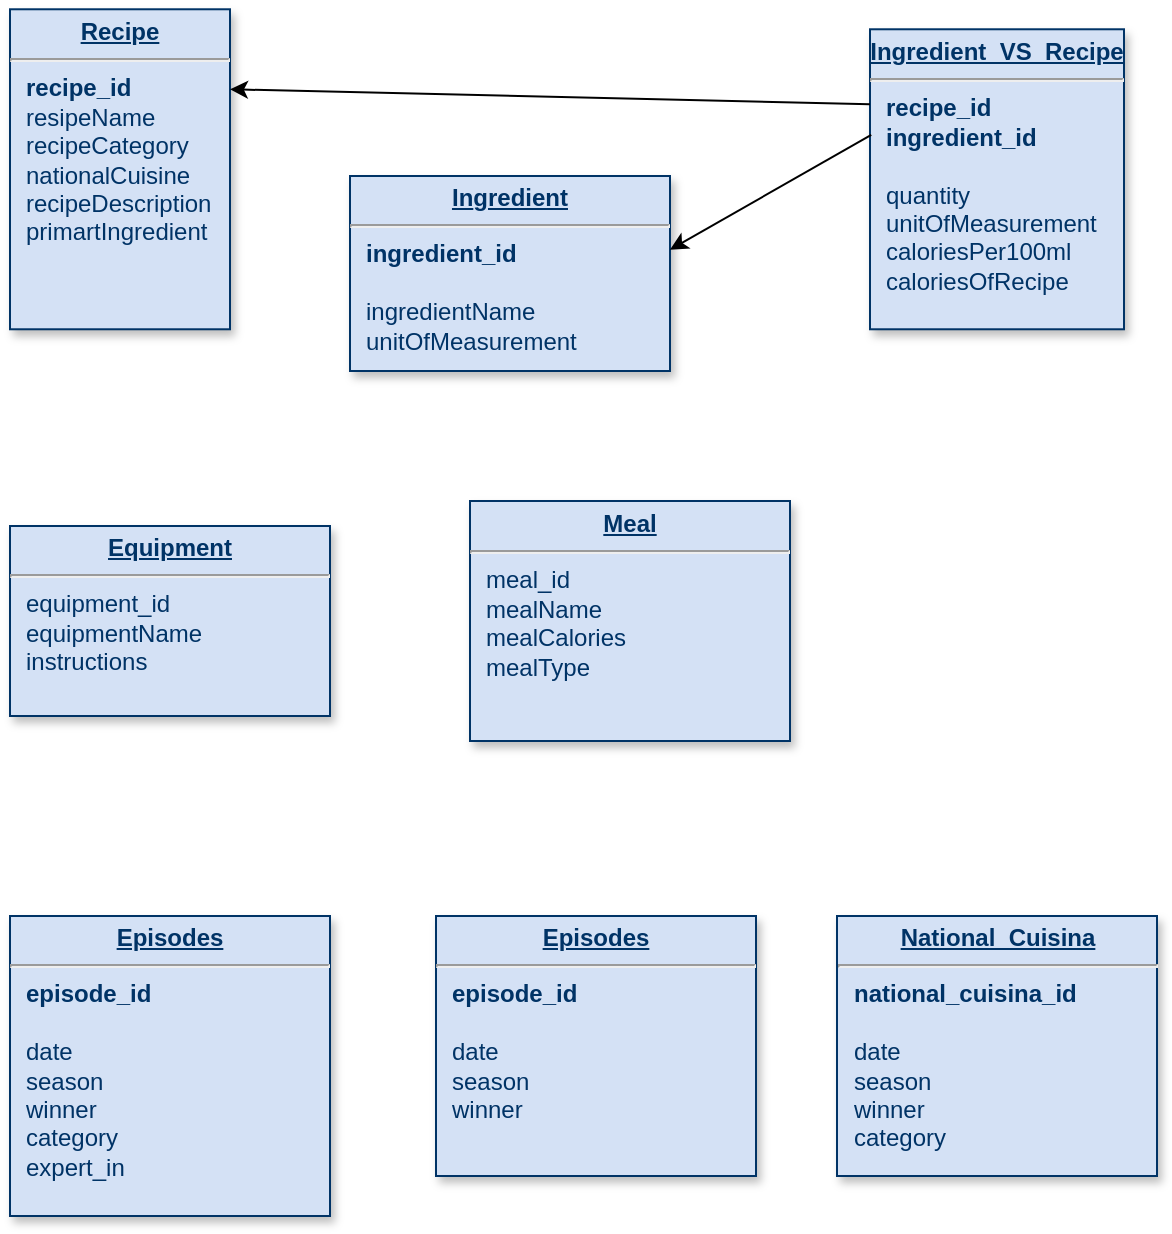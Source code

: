 <mxfile version="24.2.0" type="github">
  <diagram name="Page-1" id="efa7a0a1-bf9b-a30e-e6df-94a7791c09e9">
    <mxGraphModel dx="1207" dy="540" grid="1" gridSize="10" guides="1" tooltips="1" connect="1" arrows="1" fold="1" page="1" pageScale="1" pageWidth="826" pageHeight="1169" background="none" math="0" shadow="0">
      <root>
        <mxCell id="0" />
        <mxCell id="1" parent="0" />
        <mxCell id="19" value="&lt;p style=&quot;margin: 0px; margin-top: 4px; text-align: center; text-decoration: underline;&quot;&gt;&lt;b&gt;Meal&lt;/b&gt;&lt;/p&gt;&lt;hr&gt;&lt;p style=&quot;margin: 0px; margin-left: 8px;&quot;&gt;meal_id&lt;br&gt;mealName&lt;/p&gt;&lt;p style=&quot;margin: 0px; margin-left: 8px;&quot;&gt;mealCalories&lt;/p&gt;&lt;p style=&quot;margin: 0px; margin-left: 8px;&quot;&gt;mealType&lt;/p&gt;" style="verticalAlign=top;align=left;overflow=fill;fontSize=12;fontFamily=Helvetica;html=1;strokeColor=#003366;shadow=1;fillColor=#D4E1F5;fontColor=#003366" parent="1" vertex="1">
          <mxGeometry x="270.0" y="272.5" width="160" height="120" as="geometry" />
        </mxCell>
        <mxCell id="20" value="&lt;p style=&quot;margin: 4px 0px 0px; text-align: center;&quot;&gt;&lt;b style=&quot;text-decoration-line: underline;&quot;&gt;In&lt;/b&gt;&lt;span style=&quot;background-color: initial; text-align: left;&quot;&gt;&lt;b&gt;&lt;u&gt;gredient&lt;/u&gt;&lt;/b&gt;&lt;/span&gt;&lt;/p&gt;&lt;hr&gt;&lt;p style=&quot;margin: 0px; margin-left: 8px;&quot;&gt;&lt;b&gt;ingredient_id&lt;/b&gt;&lt;/p&gt;&lt;p style=&quot;margin: 0px; margin-left: 8px;&quot;&gt;&lt;br&gt;&lt;/p&gt;&lt;p style=&quot;margin: 0px; margin-left: 8px;&quot;&gt;ingredientName&amp;nbsp;&lt;/p&gt;&lt;p style=&quot;margin: 0px; margin-left: 8px;&quot;&gt;unitOfMeasurement&lt;/p&gt;" style="verticalAlign=top;align=left;overflow=fill;fontSize=12;fontFamily=Helvetica;html=1;strokeColor=#003366;shadow=1;fillColor=#D4E1F5;fontColor=#003366" parent="1" vertex="1">
          <mxGeometry x="210" y="110" width="160" height="97.5" as="geometry" />
        </mxCell>
        <mxCell id="21" value="&lt;p style=&quot;margin: 0px; margin-top: 4px; text-align: center; text-decoration: underline;&quot;&gt;&lt;b&gt;Equipment&lt;/b&gt;&lt;/p&gt;&lt;hr&gt;&lt;p style=&quot;margin: 0px; margin-left: 8px;&quot;&gt;equipment_id&lt;/p&gt;&lt;p style=&quot;margin: 0px; margin-left: 8px;&quot;&gt;equipmentName&amp;nbsp;&lt;/p&gt;&lt;p style=&quot;margin: 0px; margin-left: 8px;&quot;&gt;instructions&lt;/p&gt;" style="verticalAlign=top;align=left;overflow=fill;fontSize=12;fontFamily=Helvetica;html=1;strokeColor=#003366;shadow=1;fillColor=#D4E1F5;fontColor=#003366" parent="1" vertex="1">
          <mxGeometry x="40" y="285" width="160" height="95" as="geometry" />
        </mxCell>
        <mxCell id="24" value="&lt;p style=&quot;margin: 0px; margin-top: 4px; text-align: center; text-decoration: underline;&quot;&gt;&lt;b&gt;Ingredient_VS_Recipe&lt;/b&gt;&lt;/p&gt;&lt;hr&gt;&lt;p style=&quot;margin: 0px; margin-left: 8px;&quot;&gt;&lt;b&gt;recipe_id&lt;/b&gt;&lt;/p&gt;&lt;p style=&quot;margin: 0px; margin-left: 8px;&quot;&gt;&lt;b&gt;ingredient_id&lt;/b&gt;&lt;/p&gt;&lt;p style=&quot;margin: 0px; margin-left: 8px;&quot;&gt;&lt;br&gt;&lt;/p&gt;&lt;p style=&quot;margin: 0px; margin-left: 8px;&quot;&gt;quantity&amp;nbsp;&lt;/p&gt;&lt;p style=&quot;margin: 0px; margin-left: 8px;&quot;&gt;unitOfMeasurement&lt;/p&gt;&lt;p style=&quot;margin: 0px; margin-left: 8px;&quot;&gt;caloriesPer100ml&lt;/p&gt;&lt;p style=&quot;margin: 0px; margin-left: 8px;&quot;&gt;caloriesOfRecipe&lt;/p&gt;" style="verticalAlign=top;align=left;overflow=fill;fontSize=12;fontFamily=Helvetica;html=1;strokeColor=#003366;shadow=1;fillColor=#D4E1F5;fontColor=#003366" parent="1" vertex="1">
          <mxGeometry x="470" y="36.64" width="127" height="150" as="geometry" />
        </mxCell>
        <mxCell id="25" value="&lt;p style=&quot;margin: 0px; margin-top: 4px; text-align: center; text-decoration: underline;&quot;&gt;&lt;b&gt;Recipe&lt;/b&gt;&lt;/p&gt;&lt;hr&gt;&lt;p style=&quot;margin: 0px; margin-left: 8px;&quot;&gt;&lt;b&gt;recipe_id&lt;/b&gt;&lt;/p&gt;&lt;p style=&quot;margin: 0px; margin-left: 8px;&quot;&gt;resipeName&lt;/p&gt;&lt;p style=&quot;margin: 0px; margin-left: 8px;&quot;&gt;recipeCategory&lt;/p&gt;&lt;p style=&quot;margin: 0px; margin-left: 8px;&quot;&gt;nationalCuisine&lt;/p&gt;&lt;p style=&quot;margin: 0px; margin-left: 8px;&quot;&gt;recipeDescription&lt;/p&gt;&lt;p style=&quot;margin: 0px; margin-left: 8px;&quot;&gt;primartIngredient&lt;/p&gt;" style="verticalAlign=top;align=left;overflow=fill;fontSize=12;fontFamily=Helvetica;html=1;strokeColor=#003366;shadow=1;fillColor=#D4E1F5;fontColor=#003366" parent="1" vertex="1">
          <mxGeometry x="40" y="26.64" width="110" height="160" as="geometry" />
        </mxCell>
        <mxCell id="wiVbtL2ftH64XFmx5zw3-115" value="" style="endArrow=classic;html=1;rounded=0;exitX=0;exitY=0.25;exitDx=0;exitDy=0;entryX=1;entryY=0.25;entryDx=0;entryDy=0;" edge="1" parent="1" source="24" target="25">
          <mxGeometry width="50" height="50" relative="1" as="geometry">
            <mxPoint x="500" y="220" as="sourcePoint" />
            <mxPoint x="550" y="170" as="targetPoint" />
          </mxGeometry>
        </mxCell>
        <mxCell id="wiVbtL2ftH64XFmx5zw3-116" value="" style="endArrow=classic;html=1;rounded=0;exitX=0.005;exitY=0.352;exitDx=0;exitDy=0;exitPerimeter=0;entryX=1;entryY=0.378;entryDx=0;entryDy=0;entryPerimeter=0;" edge="1" parent="1" source="24" target="20">
          <mxGeometry width="50" height="50" relative="1" as="geometry">
            <mxPoint x="500" y="220" as="sourcePoint" />
            <mxPoint x="360" y="210" as="targetPoint" />
            <Array as="points" />
          </mxGeometry>
        </mxCell>
        <mxCell id="wiVbtL2ftH64XFmx5zw3-118" value="&lt;p style=&quot;margin: 0px; margin-top: 4px; text-align: center; text-decoration: underline;&quot;&gt;&lt;b&gt;Episodes&lt;/b&gt;&lt;/p&gt;&lt;hr&gt;&lt;p style=&quot;margin: 0px; margin-left: 8px;&quot;&gt;&lt;b&gt;episode_id&lt;/b&gt;&lt;/p&gt;&lt;p style=&quot;margin: 0px; margin-left: 8px;&quot;&gt;&lt;br&gt;&lt;/p&gt;&lt;p style=&quot;margin: 0px; margin-left: 8px;&quot;&gt;date&lt;/p&gt;&lt;p style=&quot;margin: 0px; margin-left: 8px;&quot;&gt;season&lt;/p&gt;&lt;p style=&quot;margin: 0px; margin-left: 8px;&quot;&gt;winner&lt;/p&gt;&lt;p style=&quot;margin: 0px; margin-left: 8px;&quot;&gt;category&lt;/p&gt;&lt;p style=&quot;margin: 0px; margin-left: 8px;&quot;&gt;expert_in&lt;/p&gt;&lt;p style=&quot;margin: 0px; margin-left: 8px;&quot;&gt;&lt;br&gt;&lt;/p&gt;" style="verticalAlign=top;align=left;overflow=fill;fontSize=12;fontFamily=Helvetica;html=1;strokeColor=#003366;shadow=1;fillColor=#D4E1F5;fontColor=#003366" vertex="1" parent="1">
          <mxGeometry x="40" y="480" width="160" height="150" as="geometry" />
        </mxCell>
        <mxCell id="wiVbtL2ftH64XFmx5zw3-119" value="&lt;p style=&quot;margin: 0px; margin-top: 4px; text-align: center; text-decoration: underline;&quot;&gt;&lt;b&gt;Episodes&lt;/b&gt;&lt;/p&gt;&lt;hr&gt;&lt;p style=&quot;margin: 0px; margin-left: 8px;&quot;&gt;&lt;b&gt;episode_id&lt;/b&gt;&lt;/p&gt;&lt;p style=&quot;margin: 0px; margin-left: 8px;&quot;&gt;&lt;br&gt;&lt;/p&gt;&lt;p style=&quot;margin: 0px; margin-left: 8px;&quot;&gt;date&lt;/p&gt;&lt;p style=&quot;margin: 0px; margin-left: 8px;&quot;&gt;season&lt;/p&gt;&lt;p style=&quot;margin: 0px; margin-left: 8px;&quot;&gt;winner&lt;/p&gt;&lt;p style=&quot;margin: 0px; margin-left: 8px;&quot;&gt;&lt;br&gt;&lt;/p&gt;" style="verticalAlign=top;align=left;overflow=fill;fontSize=12;fontFamily=Helvetica;html=1;strokeColor=#003366;shadow=1;fillColor=#D4E1F5;fontColor=#003366" vertex="1" parent="1">
          <mxGeometry x="253" y="480" width="160" height="130" as="geometry" />
        </mxCell>
        <mxCell id="wiVbtL2ftH64XFmx5zw3-120" value="&lt;p style=&quot;margin: 0px; margin-top: 4px; text-align: center; text-decoration: underline;&quot;&gt;&lt;b&gt;National_Cuisina&lt;/b&gt;&lt;/p&gt;&lt;hr&gt;&lt;p style=&quot;margin: 0px; margin-left: 8px;&quot;&gt;&lt;b&gt;national_cuisina_id&lt;/b&gt;&lt;/p&gt;&lt;p style=&quot;margin: 0px; margin-left: 8px;&quot;&gt;&lt;br&gt;&lt;/p&gt;&lt;p style=&quot;margin: 0px; margin-left: 8px;&quot;&gt;date&lt;/p&gt;&lt;p style=&quot;margin: 0px; margin-left: 8px;&quot;&gt;season&lt;/p&gt;&lt;p style=&quot;margin: 0px; margin-left: 8px;&quot;&gt;winner&lt;/p&gt;&lt;p style=&quot;margin: 0px; margin-left: 8px;&quot;&gt;category&lt;/p&gt;&lt;p style=&quot;margin: 0px; margin-left: 8px;&quot;&gt;&lt;br&gt;&lt;/p&gt;" style="verticalAlign=top;align=left;overflow=fill;fontSize=12;fontFamily=Helvetica;html=1;strokeColor=#003366;shadow=1;fillColor=#D4E1F5;fontColor=#003366" vertex="1" parent="1">
          <mxGeometry x="453.5" y="480" width="160" height="130" as="geometry" />
        </mxCell>
      </root>
    </mxGraphModel>
  </diagram>
</mxfile>
